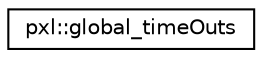 digraph "Graphical Class Hierarchy"
{
 // LATEX_PDF_SIZE
  edge [fontname="Helvetica",fontsize="10",labelfontname="Helvetica",labelfontsize="10"];
  node [fontname="Helvetica",fontsize="10",shape=record];
  rankdir="LR";
  Node0 [label="pxl::global_timeOuts",height=0.2,width=0.4,color="black", fillcolor="white", style="filled",URL="$structpxl_1_1global__timeOuts.html",tooltip=" "];
}
